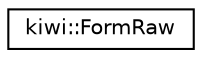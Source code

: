 digraph "Graphical Class Hierarchy"
{
 // LATEX_PDF_SIZE
  edge [fontname="Helvetica",fontsize="10",labelfontname="Helvetica",labelfontsize="10"];
  node [fontname="Helvetica",fontsize="10",shape=record];
  rankdir="LR";
  Node0 [label="kiwi::FormRaw",height=0.2,width=0.4,color="black", fillcolor="white", style="filled",URL="$structkiwi_1_1FormRaw.html",tooltip="형태에 관한 모든 정보를 담는 구조체의 템플릿"];
}
